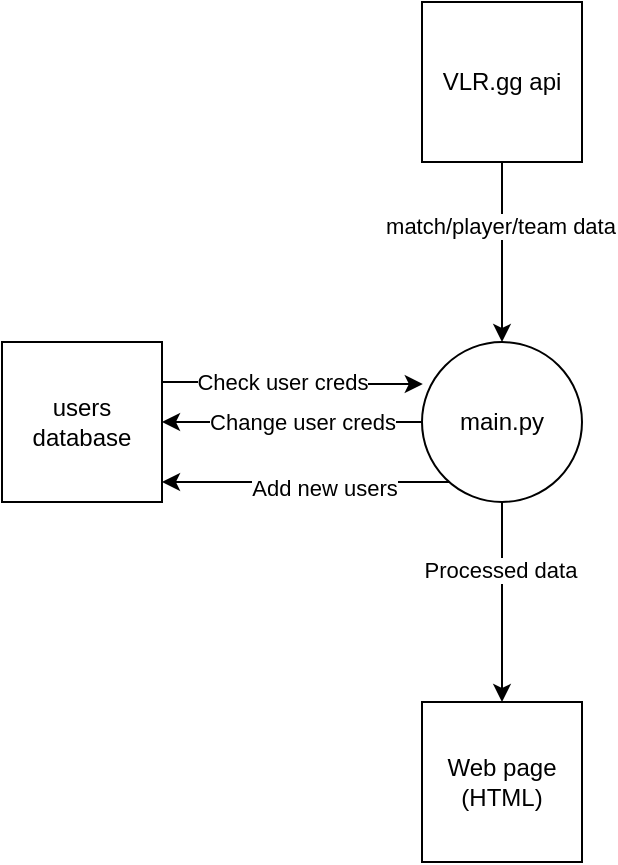 <mxfile version="21.5.0" type="github">
  <diagram name="Page-1" id="zlFHnYhMQfhvoBvas2k-">
    <mxGraphModel dx="1050" dy="483" grid="1" gridSize="10" guides="1" tooltips="1" connect="1" arrows="1" fold="1" page="1" pageScale="1" pageWidth="827" pageHeight="1169" math="0" shadow="0">
      <root>
        <mxCell id="0" />
        <mxCell id="1" parent="0" />
        <mxCell id="di6XecQkxX6BYgbK32oK-7" style="edgeStyle=orthogonalEdgeStyle;rounded=0;orthogonalLoop=1;jettySize=auto;html=1;entryX=0.5;entryY=0;entryDx=0;entryDy=0;" edge="1" parent="1" source="di6XecQkxX6BYgbK32oK-1" target="di6XecQkxX6BYgbK32oK-2">
          <mxGeometry relative="1" as="geometry" />
        </mxCell>
        <mxCell id="di6XecQkxX6BYgbK32oK-17" value="Processed data" style="edgeLabel;html=1;align=center;verticalAlign=middle;resizable=0;points=[];" vertex="1" connectable="0" parent="di6XecQkxX6BYgbK32oK-7">
          <mxGeometry x="-0.32" y="-1" relative="1" as="geometry">
            <mxPoint as="offset" />
          </mxGeometry>
        </mxCell>
        <mxCell id="di6XecQkxX6BYgbK32oK-11" style="edgeStyle=orthogonalEdgeStyle;rounded=0;orthogonalLoop=1;jettySize=auto;html=1;" edge="1" parent="1" source="di6XecQkxX6BYgbK32oK-1">
          <mxGeometry relative="1" as="geometry">
            <mxPoint x="230" y="290" as="targetPoint" />
            <Array as="points">
              <mxPoint x="230" y="290" />
            </Array>
          </mxGeometry>
        </mxCell>
        <mxCell id="di6XecQkxX6BYgbK32oK-12" value="Add new users" style="edgeLabel;html=1;align=center;verticalAlign=middle;resizable=0;points=[];" vertex="1" connectable="0" parent="di6XecQkxX6BYgbK32oK-11">
          <mxGeometry x="-0.126" y="3" relative="1" as="geometry">
            <mxPoint as="offset" />
          </mxGeometry>
        </mxCell>
        <mxCell id="di6XecQkxX6BYgbK32oK-14" style="edgeStyle=orthogonalEdgeStyle;rounded=0;orthogonalLoop=1;jettySize=auto;html=1;entryX=1;entryY=0.5;entryDx=0;entryDy=0;" edge="1" parent="1" source="di6XecQkxX6BYgbK32oK-1" target="di6XecQkxX6BYgbK32oK-4">
          <mxGeometry relative="1" as="geometry" />
        </mxCell>
        <mxCell id="di6XecQkxX6BYgbK32oK-15" value="Change user creds" style="edgeLabel;html=1;align=center;verticalAlign=middle;resizable=0;points=[];" vertex="1" connectable="0" parent="di6XecQkxX6BYgbK32oK-14">
          <mxGeometry x="-0.197" y="-3" relative="1" as="geometry">
            <mxPoint x="-8" y="3" as="offset" />
          </mxGeometry>
        </mxCell>
        <mxCell id="di6XecQkxX6BYgbK32oK-1" value="main.py" style="ellipse;whiteSpace=wrap;html=1;aspect=fixed;" vertex="1" parent="1">
          <mxGeometry x="360" y="220" width="80" height="80" as="geometry" />
        </mxCell>
        <mxCell id="di6XecQkxX6BYgbK32oK-2" value="Web page (HTML)" style="whiteSpace=wrap;html=1;aspect=fixed;" vertex="1" parent="1">
          <mxGeometry x="360" y="400" width="80" height="80" as="geometry" />
        </mxCell>
        <mxCell id="di6XecQkxX6BYgbK32oK-8" style="edgeStyle=orthogonalEdgeStyle;rounded=0;orthogonalLoop=1;jettySize=auto;html=1;entryX=0.5;entryY=0;entryDx=0;entryDy=0;" edge="1" parent="1" source="di6XecQkxX6BYgbK32oK-3" target="di6XecQkxX6BYgbK32oK-1">
          <mxGeometry relative="1" as="geometry" />
        </mxCell>
        <mxCell id="di6XecQkxX6BYgbK32oK-16" value="match/player/team data" style="edgeLabel;html=1;align=center;verticalAlign=middle;resizable=0;points=[];" vertex="1" connectable="0" parent="di6XecQkxX6BYgbK32oK-8">
          <mxGeometry x="-0.289" y="-1" relative="1" as="geometry">
            <mxPoint as="offset" />
          </mxGeometry>
        </mxCell>
        <mxCell id="di6XecQkxX6BYgbK32oK-3" value="VLR.gg api" style="whiteSpace=wrap;html=1;aspect=fixed;" vertex="1" parent="1">
          <mxGeometry x="360" y="50" width="80" height="80" as="geometry" />
        </mxCell>
        <mxCell id="di6XecQkxX6BYgbK32oK-10" style="edgeStyle=orthogonalEdgeStyle;rounded=0;orthogonalLoop=1;jettySize=auto;html=1;entryX=0.005;entryY=0.263;entryDx=0;entryDy=0;entryPerimeter=0;exitX=1;exitY=0.25;exitDx=0;exitDy=0;" edge="1" parent="1" source="di6XecQkxX6BYgbK32oK-4" target="di6XecQkxX6BYgbK32oK-1">
          <mxGeometry relative="1" as="geometry">
            <Array as="points">
              <mxPoint x="295" y="240" />
            </Array>
          </mxGeometry>
        </mxCell>
        <mxCell id="di6XecQkxX6BYgbK32oK-13" value="Check user creds" style="edgeLabel;html=1;align=center;verticalAlign=middle;resizable=0;points=[];" vertex="1" connectable="0" parent="di6XecQkxX6BYgbK32oK-10">
          <mxGeometry x="0.23" y="-4" relative="1" as="geometry">
            <mxPoint x="-20" y="-5" as="offset" />
          </mxGeometry>
        </mxCell>
        <mxCell id="di6XecQkxX6BYgbK32oK-4" value="users database" style="whiteSpace=wrap;html=1;aspect=fixed;" vertex="1" parent="1">
          <mxGeometry x="150" y="220" width="80" height="80" as="geometry" />
        </mxCell>
      </root>
    </mxGraphModel>
  </diagram>
